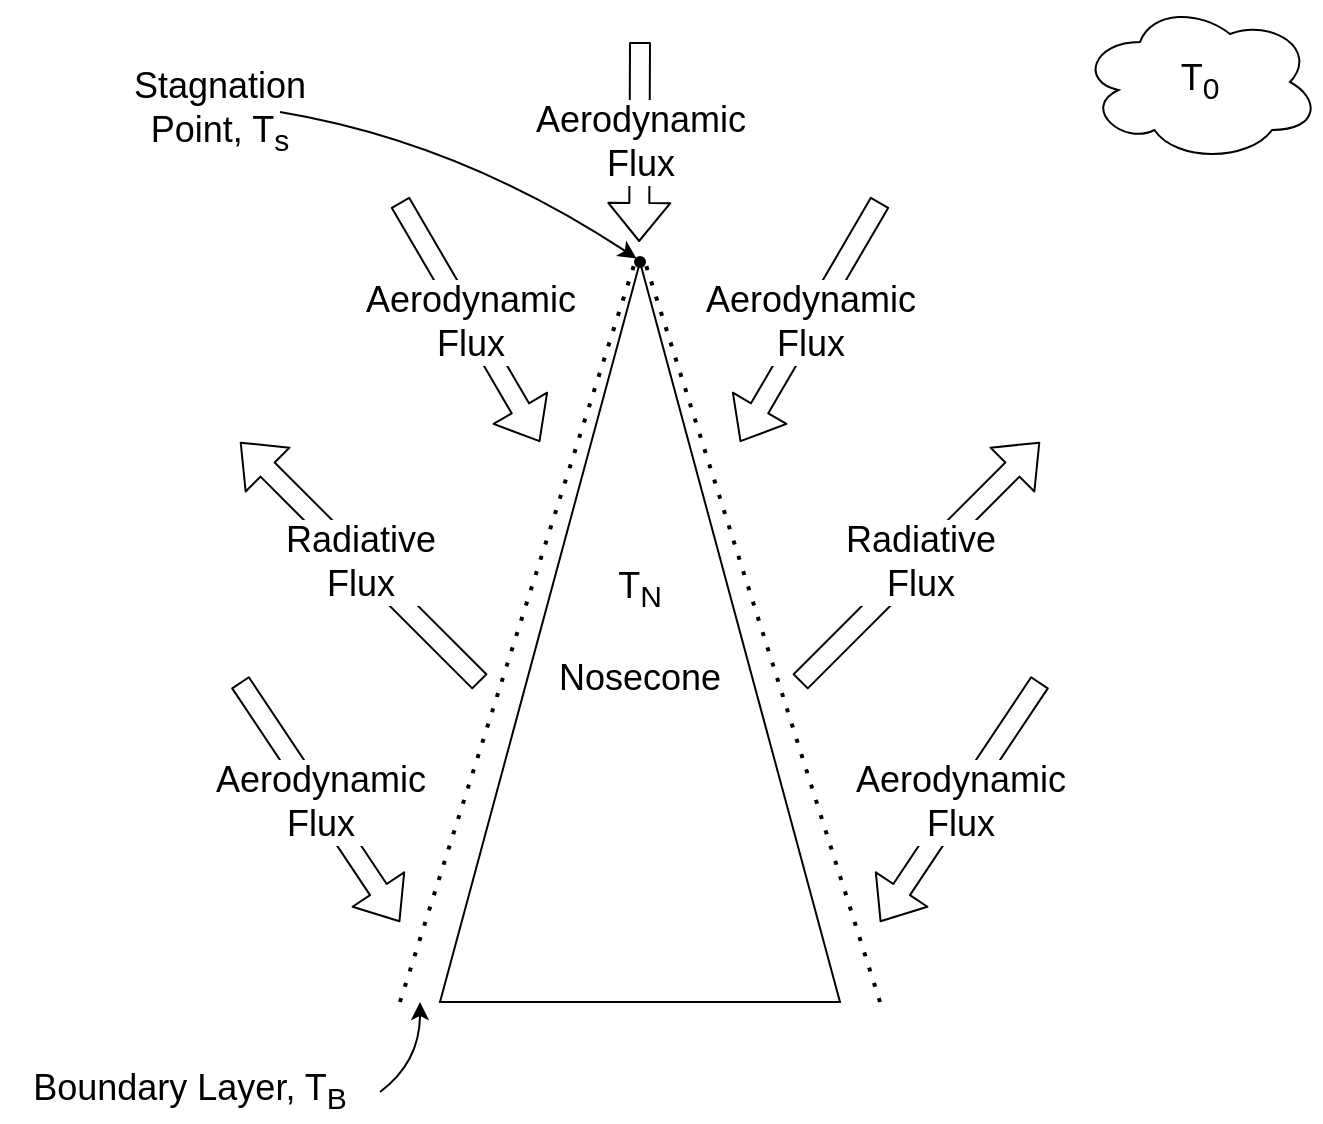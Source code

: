 <mxfile>
    <diagram id="VmlwnxJjZNMcx52vjuGF" name="Nosecone overview">
        <mxGraphModel dx="717" dy="914" grid="1" gridSize="10" guides="1" tooltips="1" connect="1" arrows="1" fold="1" page="1" pageScale="1" pageWidth="710" pageHeight="600" math="0" shadow="0">
            <root>
                <mxCell id="0"/>
                <mxCell id="1" parent="0"/>
                <mxCell id="2" value="T&lt;sub&gt;N&lt;/sub&gt;&lt;br&gt;&lt;br&gt;Nosecone" style="triangle;whiteSpace=wrap;html=1;direction=north;fontSize=18;horizontal=1;" parent="1" vertex="1">
                    <mxGeometry x="260" y="150" width="200" height="370" as="geometry"/>
                </mxCell>
                <mxCell id="3" value="Aerodynamic &lt;br&gt;Flux" style="shape=flexArrow;endArrow=classic;html=1;fontSize=18;horizontal=1;" parent="1" edge="1">
                    <mxGeometry width="50" height="50" relative="1" as="geometry">
                        <mxPoint x="360" y="40" as="sourcePoint"/>
                        <mxPoint x="359.58" y="140" as="targetPoint"/>
                    </mxGeometry>
                </mxCell>
                <mxCell id="4" value="Aerodynamic &lt;br&gt;Flux" style="shape=flexArrow;endArrow=classic;html=1;fontSize=18;horizontal=1;" parent="1" edge="1">
                    <mxGeometry width="50" height="50" relative="1" as="geometry">
                        <mxPoint x="240" y="120" as="sourcePoint"/>
                        <mxPoint x="310" y="240" as="targetPoint"/>
                    </mxGeometry>
                </mxCell>
                <mxCell id="5" value="Aerodynamic &lt;br&gt;Flux" style="shape=flexArrow;endArrow=classic;html=1;fontSize=18;horizontal=1;" parent="1" edge="1">
                    <mxGeometry width="50" height="50" relative="1" as="geometry">
                        <mxPoint x="480" y="120" as="sourcePoint"/>
                        <mxPoint x="410" y="240" as="targetPoint"/>
                    </mxGeometry>
                </mxCell>
                <mxCell id="6" value="Aerodynamic &lt;br&gt;Flux" style="shape=flexArrow;endArrow=classic;html=1;fontSize=18;horizontal=1;" parent="1" edge="1">
                    <mxGeometry width="50" height="50" relative="1" as="geometry">
                        <mxPoint x="160" y="360" as="sourcePoint"/>
                        <mxPoint x="240" y="480" as="targetPoint"/>
                    </mxGeometry>
                </mxCell>
                <mxCell id="8" value="Aerodynamic &lt;br&gt;Flux" style="shape=flexArrow;endArrow=classic;html=1;fontSize=18;horizontal=1;" parent="1" edge="1">
                    <mxGeometry width="50" height="50" relative="1" as="geometry">
                        <mxPoint x="560" y="360" as="sourcePoint"/>
                        <mxPoint x="480" y="480" as="targetPoint"/>
                    </mxGeometry>
                </mxCell>
                <mxCell id="9" value="Radiative &lt;br&gt;Flux" style="shape=flexArrow;endArrow=classic;html=1;fontSize=18;horizontal=1;" parent="1" edge="1">
                    <mxGeometry width="50" height="50" relative="1" as="geometry">
                        <mxPoint x="280" y="360" as="sourcePoint"/>
                        <mxPoint x="160" y="240" as="targetPoint"/>
                    </mxGeometry>
                </mxCell>
                <mxCell id="10" value="Radiative &lt;br&gt;Flux" style="shape=flexArrow;endArrow=classic;html=1;fontSize=18;horizontal=1;" parent="1" edge="1">
                    <mxGeometry width="50" height="50" relative="1" as="geometry">
                        <mxPoint x="440" y="360" as="sourcePoint"/>
                        <mxPoint x="560" y="240" as="targetPoint"/>
                    </mxGeometry>
                </mxCell>
                <mxCell id="11" value="" style="curved=1;endArrow=classic;html=1;fontSize=18;entryX=0;entryY=0;entryDx=0;entryDy=0;exitX=1;exitY=0.5;exitDx=0;exitDy=0;" parent="1" source="13" target="14" edge="1">
                    <mxGeometry width="50" height="50" relative="1" as="geometry">
                        <mxPoint x="150" y="80" as="sourcePoint"/>
                        <mxPoint x="140" y="40" as="targetPoint"/>
                        <Array as="points">
                            <mxPoint x="270" y="90"/>
                        </Array>
                    </mxGeometry>
                </mxCell>
                <mxCell id="13" value="Stagnation Point, T&lt;sub&gt;s&lt;/sub&gt;" style="text;html=1;strokeColor=none;fillColor=none;align=center;verticalAlign=middle;whiteSpace=wrap;rounded=0;fontSize=18;" parent="1" vertex="1">
                    <mxGeometry x="120" y="60" width="60" height="30" as="geometry"/>
                </mxCell>
                <mxCell id="14" value="" style="ellipse;whiteSpace=wrap;html=1;aspect=fixed;fontSize=18;fillColor=#000000;" parent="1" vertex="1">
                    <mxGeometry x="357.5" y="147.5" width="5" height="5" as="geometry"/>
                </mxCell>
                <mxCell id="15" value="T&lt;sub&gt;0&lt;/sub&gt;" style="ellipse;shape=cloud;whiteSpace=wrap;html=1;fontSize=18;fillColor=none;" parent="1" vertex="1">
                    <mxGeometry x="580" y="20" width="120" height="80" as="geometry"/>
                </mxCell>
                <mxCell id="16" value="" style="endArrow=none;dashed=1;html=1;dashPattern=1 3;strokeWidth=2;fontSize=18;entryX=0;entryY=0.5;entryDx=0;entryDy=0;" parent="1" target="14" edge="1">
                    <mxGeometry width="50" height="50" relative="1" as="geometry">
                        <mxPoint x="240" y="520" as="sourcePoint"/>
                        <mxPoint x="357.5" y="147.5" as="targetPoint"/>
                    </mxGeometry>
                </mxCell>
                <mxCell id="17" value="" style="endArrow=none;dashed=1;html=1;dashPattern=1 3;strokeWidth=2;fontSize=18;entryX=1;entryY=0.5;entryDx=0;entryDy=0;" parent="1" target="14" edge="1">
                    <mxGeometry width="50" height="50" relative="1" as="geometry">
                        <mxPoint x="480" y="520" as="sourcePoint"/>
                        <mxPoint x="367.5" y="157.5" as="targetPoint"/>
                    </mxGeometry>
                </mxCell>
                <mxCell id="20" style="edgeStyle=none;html=1;exitX=1;exitY=0.5;exitDx=0;exitDy=0;fontSize=18;curved=1;" parent="1" source="18" edge="1">
                    <mxGeometry relative="1" as="geometry">
                        <mxPoint x="250" y="520" as="targetPoint"/>
                        <Array as="points">
                            <mxPoint x="250" y="550"/>
                        </Array>
                    </mxGeometry>
                </mxCell>
                <mxCell id="18" value="Boundary Layer, T&lt;sub&gt;B&lt;/sub&gt;" style="text;html=1;strokeColor=none;fillColor=none;align=center;verticalAlign=middle;whiteSpace=wrap;rounded=0;fontSize=18;" parent="1" vertex="1">
                    <mxGeometry x="40" y="550" width="190" height="30" as="geometry"/>
                </mxCell>
            </root>
        </mxGraphModel>
    </diagram>
</mxfile>